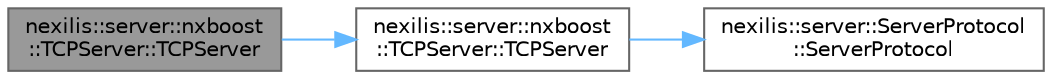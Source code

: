 digraph "nexilis::server::nxboost::TCPServer::TCPServer"
{
 // LATEX_PDF_SIZE
  bgcolor="transparent";
  edge [fontname=Helvetica,fontsize=10,labelfontname=Helvetica,labelfontsize=10];
  node [fontname=Helvetica,fontsize=10,shape=box,height=0.2,width=0.4];
  rankdir="LR";
  Node1 [id="Node000001",label="nexilis::server::nxboost\l::TCPServer::TCPServer",height=0.2,width=0.4,color="gray40", fillcolor="grey60", style="filled", fontcolor="black",tooltip="Deleted move constructor."];
  Node1 -> Node2 [id="edge1_Node000001_Node000002",color="steelblue1",style="solid",tooltip=" "];
  Node2 [id="Node000002",label="nexilis::server::nxboost\l::TCPServer::TCPServer",height=0.2,width=0.4,color="grey40", fillcolor="white", style="filled",URL="$d6/d58/classnexilis_1_1server_1_1nxboost_1_1TCPServer.html#a71fb5df1153a57c47cdcf0f27053c327",tooltip="Constructor."];
  Node2 -> Node3 [id="edge2_Node000002_Node000003",color="steelblue1",style="solid",tooltip=" "];
  Node3 [id="Node000003",label="nexilis::server::ServerProtocol\l::ServerProtocol",height=0.2,width=0.4,color="grey40", fillcolor="white", style="filled",URL="$de/df0/classnexilis_1_1server_1_1ServerProtocol.html#a92c4d94aa53db4d3f3dbb15a523f4bb6",tooltip=" "];
}

